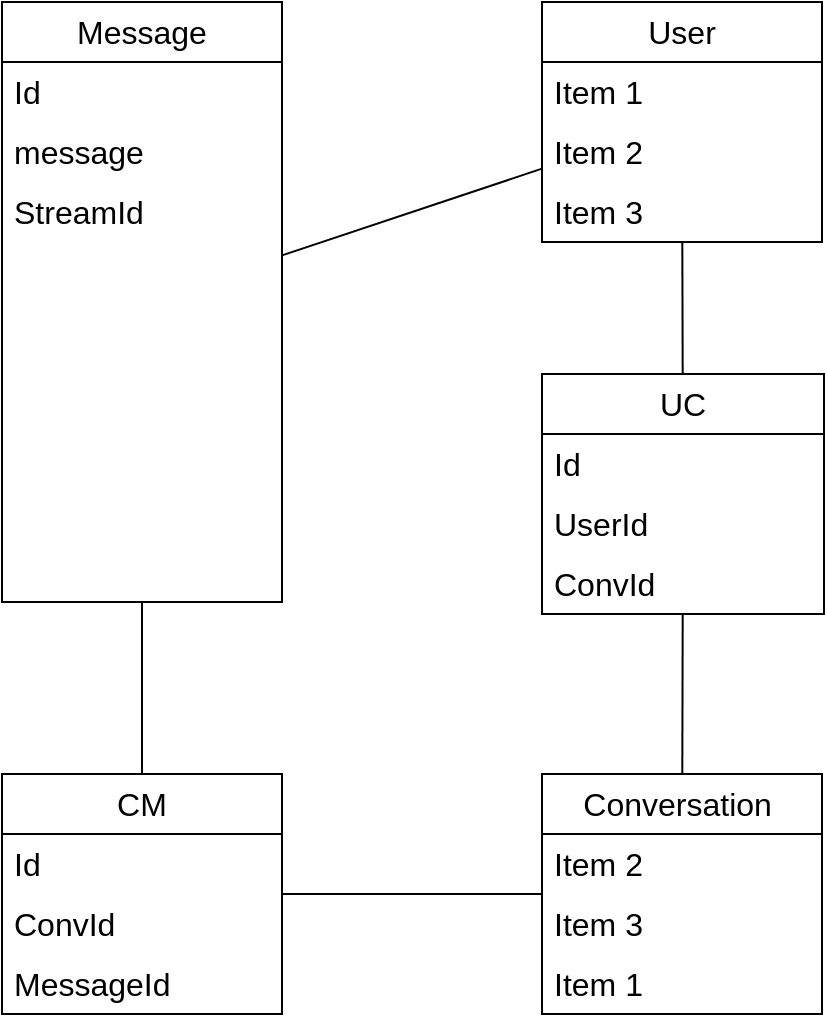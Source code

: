 <mxfile version="22.0.3" type="github">
  <diagram name="Page-1" id="6cVTnkWeK5gxWQ6TB-xg">
    <mxGraphModel dx="1015" dy="1142" grid="0" gridSize="10" guides="1" tooltips="1" connect="1" arrows="1" fold="1" page="0" pageScale="1" pageWidth="827" pageHeight="1169" math="0" shadow="0">
      <root>
        <mxCell id="0" />
        <mxCell id="1" parent="0" />
        <mxCell id="yPDY5nZRENq-pA2NELJq-2" value="Conversation&amp;nbsp;" style="swimlane;fontStyle=0;childLayout=stackLayout;horizontal=1;startSize=30;horizontalStack=0;resizeParent=1;resizeParentMax=0;resizeLast=0;collapsible=1;marginBottom=0;whiteSpace=wrap;html=1;fontSize=16;" parent="1" vertex="1">
          <mxGeometry x="208" y="336" width="140" height="120" as="geometry" />
        </mxCell>
        <mxCell id="yPDY5nZRENq-pA2NELJq-4" value="Item 2" style="text;strokeColor=none;fillColor=none;align=left;verticalAlign=middle;spacingLeft=4;spacingRight=4;overflow=hidden;points=[[0,0.5],[1,0.5]];portConstraint=eastwest;rotatable=0;whiteSpace=wrap;html=1;fontSize=16;" parent="yPDY5nZRENq-pA2NELJq-2" vertex="1">
          <mxGeometry y="30" width="140" height="30" as="geometry" />
        </mxCell>
        <mxCell id="yPDY5nZRENq-pA2NELJq-5" value="Item 3" style="text;strokeColor=none;fillColor=none;align=left;verticalAlign=middle;spacingLeft=4;spacingRight=4;overflow=hidden;points=[[0,0.5],[1,0.5]];portConstraint=eastwest;rotatable=0;whiteSpace=wrap;html=1;fontSize=16;" parent="yPDY5nZRENq-pA2NELJq-2" vertex="1">
          <mxGeometry y="60" width="140" height="30" as="geometry" />
        </mxCell>
        <mxCell id="yPDY5nZRENq-pA2NELJq-3" value="Item 1" style="text;strokeColor=none;fillColor=none;align=left;verticalAlign=middle;spacingLeft=4;spacingRight=4;overflow=hidden;points=[[0,0.5],[1,0.5]];portConstraint=eastwest;rotatable=0;whiteSpace=wrap;html=1;fontSize=16;" parent="yPDY5nZRENq-pA2NELJq-2" vertex="1">
          <mxGeometry y="90" width="140" height="30" as="geometry" />
        </mxCell>
        <mxCell id="yPDY5nZRENq-pA2NELJq-6" value="User" style="swimlane;fontStyle=0;childLayout=stackLayout;horizontal=1;startSize=30;horizontalStack=0;resizeParent=1;resizeParentMax=0;resizeLast=0;collapsible=1;marginBottom=0;whiteSpace=wrap;html=1;fontSize=16;" parent="1" vertex="1">
          <mxGeometry x="208" y="-50" width="140" height="120" as="geometry" />
        </mxCell>
        <mxCell id="yPDY5nZRENq-pA2NELJq-7" value="Item 1" style="text;strokeColor=none;fillColor=none;align=left;verticalAlign=middle;spacingLeft=4;spacingRight=4;overflow=hidden;points=[[0,0.5],[1,0.5]];portConstraint=eastwest;rotatable=0;whiteSpace=wrap;html=1;fontSize=16;" parent="yPDY5nZRENq-pA2NELJq-6" vertex="1">
          <mxGeometry y="30" width="140" height="30" as="geometry" />
        </mxCell>
        <mxCell id="yPDY5nZRENq-pA2NELJq-8" value="Item 2" style="text;strokeColor=none;fillColor=none;align=left;verticalAlign=middle;spacingLeft=4;spacingRight=4;overflow=hidden;points=[[0,0.5],[1,0.5]];portConstraint=eastwest;rotatable=0;whiteSpace=wrap;html=1;fontSize=16;" parent="yPDY5nZRENq-pA2NELJq-6" vertex="1">
          <mxGeometry y="60" width="140" height="30" as="geometry" />
        </mxCell>
        <mxCell id="yPDY5nZRENq-pA2NELJq-9" value="Item 3" style="text;strokeColor=none;fillColor=none;align=left;verticalAlign=middle;spacingLeft=4;spacingRight=4;overflow=hidden;points=[[0,0.5],[1,0.5]];portConstraint=eastwest;rotatable=0;whiteSpace=wrap;html=1;fontSize=16;" parent="yPDY5nZRENq-pA2NELJq-6" vertex="1">
          <mxGeometry y="90" width="140" height="30" as="geometry" />
        </mxCell>
        <mxCell id="yPDY5nZRENq-pA2NELJq-10" value="Message" style="swimlane;fontStyle=0;childLayout=stackLayout;horizontal=1;startSize=30;horizontalStack=0;resizeParent=1;resizeParentMax=0;resizeLast=0;collapsible=1;marginBottom=0;whiteSpace=wrap;html=1;fontSize=16;" parent="1" vertex="1">
          <mxGeometry x="-62" y="-50" width="140" height="300" as="geometry" />
        </mxCell>
        <mxCell id="yPDY5nZRENq-pA2NELJq-11" value="Id" style="text;strokeColor=none;fillColor=none;align=left;verticalAlign=middle;spacingLeft=4;spacingRight=4;overflow=hidden;points=[[0,0.5],[1,0.5]];portConstraint=eastwest;rotatable=0;whiteSpace=wrap;html=1;fontSize=16;" parent="yPDY5nZRENq-pA2NELJq-10" vertex="1">
          <mxGeometry y="30" width="140" height="30" as="geometry" />
        </mxCell>
        <mxCell id="yPDY5nZRENq-pA2NELJq-12" value="message" style="text;strokeColor=none;fillColor=none;align=left;verticalAlign=middle;spacingLeft=4;spacingRight=4;overflow=hidden;points=[[0,0.5],[1,0.5]];portConstraint=eastwest;rotatable=0;whiteSpace=wrap;html=1;fontSize=16;" parent="yPDY5nZRENq-pA2NELJq-10" vertex="1">
          <mxGeometry y="60" width="140" height="30" as="geometry" />
        </mxCell>
        <mxCell id="yPDY5nZRENq-pA2NELJq-13" value="StreamId" style="text;strokeColor=none;fillColor=none;align=left;verticalAlign=middle;spacingLeft=4;spacingRight=4;overflow=hidden;points=[[0,0.5],[1,0.5]];portConstraint=eastwest;rotatable=0;whiteSpace=wrap;html=1;fontSize=16;" parent="yPDY5nZRENq-pA2NELJq-10" vertex="1">
          <mxGeometry y="90" width="140" height="30" as="geometry" />
        </mxCell>
        <mxCell id="CHfexLAcV7r2iUCRhLNw-15" style="text;strokeColor=none;fillColor=none;align=left;verticalAlign=middle;spacingLeft=4;spacingRight=4;overflow=hidden;points=[[0,0.5],[1,0.5]];portConstraint=eastwest;rotatable=0;whiteSpace=wrap;html=1;fontSize=16;" vertex="1" parent="yPDY5nZRENq-pA2NELJq-10">
          <mxGeometry y="120" width="140" height="30" as="geometry" />
        </mxCell>
        <mxCell id="CHfexLAcV7r2iUCRhLNw-20" style="text;strokeColor=none;fillColor=none;align=left;verticalAlign=middle;spacingLeft=4;spacingRight=4;overflow=hidden;points=[[0,0.5],[1,0.5]];portConstraint=eastwest;rotatable=0;whiteSpace=wrap;html=1;fontSize=16;" vertex="1" parent="yPDY5nZRENq-pA2NELJq-10">
          <mxGeometry y="150" width="140" height="30" as="geometry" />
        </mxCell>
        <mxCell id="CHfexLAcV7r2iUCRhLNw-19" style="text;strokeColor=none;fillColor=none;align=left;verticalAlign=middle;spacingLeft=4;spacingRight=4;overflow=hidden;points=[[0,0.5],[1,0.5]];portConstraint=eastwest;rotatable=0;whiteSpace=wrap;html=1;fontSize=16;" vertex="1" parent="yPDY5nZRENq-pA2NELJq-10">
          <mxGeometry y="180" width="140" height="30" as="geometry" />
        </mxCell>
        <mxCell id="CHfexLAcV7r2iUCRhLNw-18" style="text;strokeColor=none;fillColor=none;align=left;verticalAlign=middle;spacingLeft=4;spacingRight=4;overflow=hidden;points=[[0,0.5],[1,0.5]];portConstraint=eastwest;rotatable=0;whiteSpace=wrap;html=1;fontSize=16;" vertex="1" parent="yPDY5nZRENq-pA2NELJq-10">
          <mxGeometry y="210" width="140" height="30" as="geometry" />
        </mxCell>
        <mxCell id="CHfexLAcV7r2iUCRhLNw-17" style="text;strokeColor=none;fillColor=none;align=left;verticalAlign=middle;spacingLeft=4;spacingRight=4;overflow=hidden;points=[[0,0.5],[1,0.5]];portConstraint=eastwest;rotatable=0;whiteSpace=wrap;html=1;fontSize=16;" vertex="1" parent="yPDY5nZRENq-pA2NELJq-10">
          <mxGeometry y="240" width="140" height="30" as="geometry" />
        </mxCell>
        <mxCell id="CHfexLAcV7r2iUCRhLNw-16" style="text;strokeColor=none;fillColor=none;align=left;verticalAlign=middle;spacingLeft=4;spacingRight=4;overflow=hidden;points=[[0,0.5],[1,0.5]];portConstraint=eastwest;rotatable=0;whiteSpace=wrap;html=1;fontSize=16;" vertex="1" parent="yPDY5nZRENq-pA2NELJq-10">
          <mxGeometry y="270" width="140" height="30" as="geometry" />
        </mxCell>
        <mxCell id="CHfexLAcV7r2iUCRhLNw-1" value="CM" style="swimlane;fontStyle=0;childLayout=stackLayout;horizontal=1;startSize=30;horizontalStack=0;resizeParent=1;resizeParentMax=0;resizeLast=0;collapsible=1;marginBottom=0;whiteSpace=wrap;html=1;fontSize=16;" vertex="1" parent="1">
          <mxGeometry x="-62" y="336" width="140" height="120" as="geometry" />
        </mxCell>
        <mxCell id="CHfexLAcV7r2iUCRhLNw-2" value="Id" style="text;strokeColor=none;fillColor=none;align=left;verticalAlign=middle;spacingLeft=4;spacingRight=4;overflow=hidden;points=[[0,0.5],[1,0.5]];portConstraint=eastwest;rotatable=0;whiteSpace=wrap;html=1;fontSize=16;" vertex="1" parent="CHfexLAcV7r2iUCRhLNw-1">
          <mxGeometry y="30" width="140" height="30" as="geometry" />
        </mxCell>
        <mxCell id="CHfexLAcV7r2iUCRhLNw-3" value="ConvId" style="text;strokeColor=none;fillColor=none;align=left;verticalAlign=middle;spacingLeft=4;spacingRight=4;overflow=hidden;points=[[0,0.5],[1,0.5]];portConstraint=eastwest;rotatable=0;whiteSpace=wrap;html=1;fontSize=16;" vertex="1" parent="CHfexLAcV7r2iUCRhLNw-1">
          <mxGeometry y="60" width="140" height="30" as="geometry" />
        </mxCell>
        <mxCell id="CHfexLAcV7r2iUCRhLNw-4" value="MessageId" style="text;strokeColor=none;fillColor=none;align=left;verticalAlign=middle;spacingLeft=4;spacingRight=4;overflow=hidden;points=[[0,0.5],[1,0.5]];portConstraint=eastwest;rotatable=0;whiteSpace=wrap;html=1;fontSize=16;" vertex="1" parent="CHfexLAcV7r2iUCRhLNw-1">
          <mxGeometry y="90" width="140" height="30" as="geometry" />
        </mxCell>
        <mxCell id="CHfexLAcV7r2iUCRhLNw-5" value="UC" style="swimlane;fontStyle=0;childLayout=stackLayout;horizontal=1;startSize=30;horizontalStack=0;resizeParent=1;resizeParentMax=0;resizeLast=0;collapsible=1;marginBottom=0;whiteSpace=wrap;html=1;fontSize=16;" vertex="1" parent="1">
          <mxGeometry x="208" y="136" width="141" height="120" as="geometry" />
        </mxCell>
        <mxCell id="CHfexLAcV7r2iUCRhLNw-6" value="Id" style="text;strokeColor=none;fillColor=none;align=left;verticalAlign=middle;spacingLeft=4;spacingRight=4;overflow=hidden;points=[[0,0.5],[1,0.5]];portConstraint=eastwest;rotatable=0;whiteSpace=wrap;html=1;fontSize=16;" vertex="1" parent="CHfexLAcV7r2iUCRhLNw-5">
          <mxGeometry y="30" width="141" height="30" as="geometry" />
        </mxCell>
        <mxCell id="CHfexLAcV7r2iUCRhLNw-7" value="UserId" style="text;strokeColor=none;fillColor=none;align=left;verticalAlign=middle;spacingLeft=4;spacingRight=4;overflow=hidden;points=[[0,0.5],[1,0.5]];portConstraint=eastwest;rotatable=0;whiteSpace=wrap;html=1;fontSize=16;" vertex="1" parent="CHfexLAcV7r2iUCRhLNw-5">
          <mxGeometry y="60" width="141" height="30" as="geometry" />
        </mxCell>
        <mxCell id="CHfexLAcV7r2iUCRhLNw-8" value="ConvId" style="text;strokeColor=none;fillColor=none;align=left;verticalAlign=middle;spacingLeft=4;spacingRight=4;overflow=hidden;points=[[0,0.5],[1,0.5]];portConstraint=eastwest;rotatable=0;whiteSpace=wrap;html=1;fontSize=16;" vertex="1" parent="CHfexLAcV7r2iUCRhLNw-5">
          <mxGeometry y="90" width="141" height="30" as="geometry" />
        </mxCell>
        <mxCell id="CHfexLAcV7r2iUCRhLNw-9" value="" style="endArrow=none;html=1;rounded=0;fontSize=12;startSize=8;endSize=8;curved=1;" edge="1" parent="1" source="CHfexLAcV7r2iUCRhLNw-5" target="yPDY5nZRENq-pA2NELJq-6">
          <mxGeometry width="50" height="50" relative="1" as="geometry">
            <mxPoint x="-10" y="99" as="sourcePoint" />
            <mxPoint x="40" y="49" as="targetPoint" />
          </mxGeometry>
        </mxCell>
        <mxCell id="CHfexLAcV7r2iUCRhLNw-11" value="" style="endArrow=none;html=1;rounded=0;fontSize=12;startSize=8;endSize=8;curved=1;" edge="1" parent="1" source="CHfexLAcV7r2iUCRhLNw-5" target="yPDY5nZRENq-pA2NELJq-2">
          <mxGeometry width="50" height="50" relative="1" as="geometry">
            <mxPoint x="109" y="675" as="sourcePoint" />
            <mxPoint x="159" y="625" as="targetPoint" />
          </mxGeometry>
        </mxCell>
        <mxCell id="CHfexLAcV7r2iUCRhLNw-13" value="" style="endArrow=none;html=1;rounded=0;fontSize=12;startSize=8;endSize=8;curved=1;" edge="1" parent="1" source="yPDY5nZRENq-pA2NELJq-10" target="yPDY5nZRENq-pA2NELJq-6">
          <mxGeometry width="50" height="50" relative="1" as="geometry">
            <mxPoint x="136" y="607" as="sourcePoint" />
            <mxPoint x="-50" y="482" as="targetPoint" />
          </mxGeometry>
        </mxCell>
        <mxCell id="CHfexLAcV7r2iUCRhLNw-12" value="" style="endArrow=none;html=1;rounded=0;fontSize=12;startSize=8;endSize=8;curved=1;" edge="1" parent="1" source="yPDY5nZRENq-pA2NELJq-2" target="CHfexLAcV7r2iUCRhLNw-1">
          <mxGeometry width="50" height="50" relative="1" as="geometry">
            <mxPoint x="142" y="474" as="sourcePoint" />
            <mxPoint x="141" y="418" as="targetPoint" />
          </mxGeometry>
        </mxCell>
        <mxCell id="CHfexLAcV7r2iUCRhLNw-14" value="" style="endArrow=none;html=1;rounded=0;fontSize=12;startSize=8;endSize=8;curved=1;" edge="1" parent="1" source="CHfexLAcV7r2iUCRhLNw-1" target="yPDY5nZRENq-pA2NELJq-10">
          <mxGeometry width="50" height="50" relative="1" as="geometry">
            <mxPoint x="-106" y="219" as="sourcePoint" />
            <mxPoint x="-56" y="169" as="targetPoint" />
          </mxGeometry>
        </mxCell>
      </root>
    </mxGraphModel>
  </diagram>
</mxfile>
